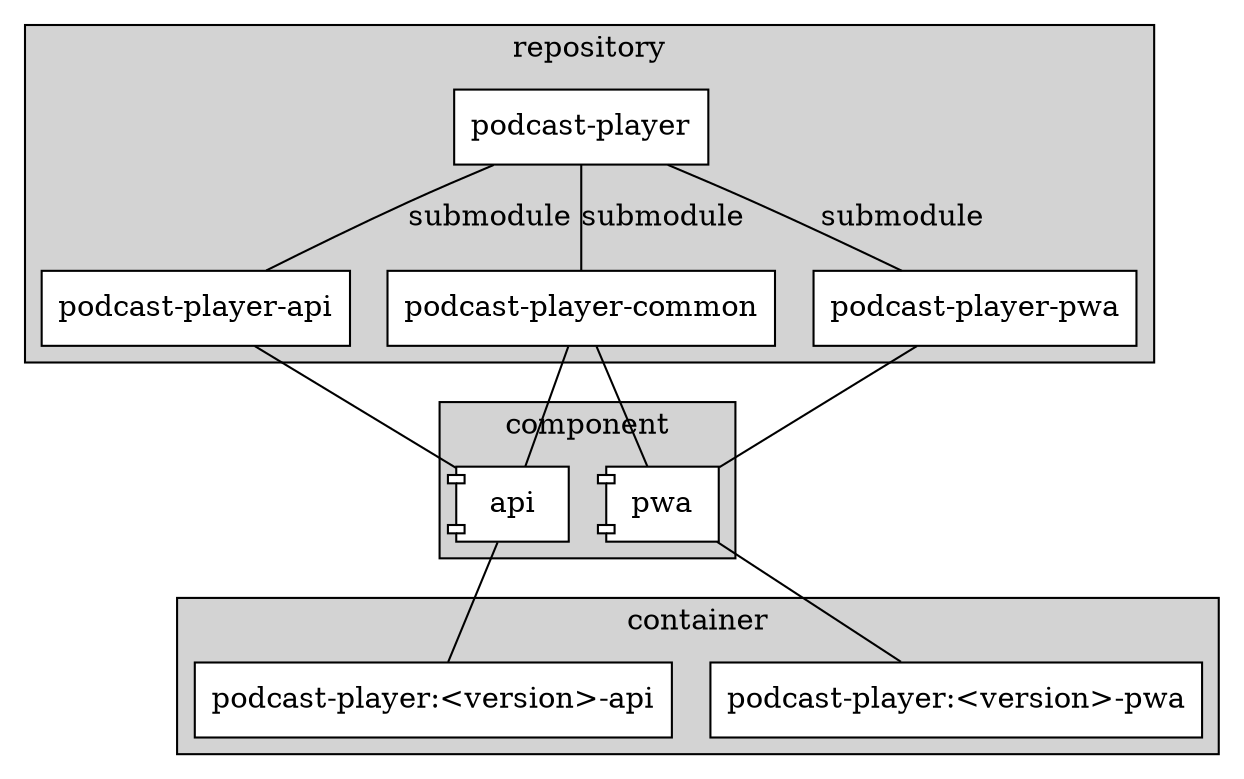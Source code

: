 graph {
  rankdir=tb;

  subgraph cluster_repository {
    label=repository;
    fillcolor=lightgrey;
    style=filled;
    node [style=filled, fillcolor=white, shape=box];

    podcast_player [label="podcast-player"];
    
    {
      rank=same;
      podcast_player_api [label="podcast-player-api"];
      podcast_player_common [label="podcast-player-common"];
      podcast_player_pwa [label="podcast-player-pwa"];
    }
  }

  subgraph cluster_component {
    label=component;
    rank=same;
    fillcolor=lightgrey;
    style=filled;
    node [shape=component, style=filled, fillcolor=white];
    api pwa
  }

  subgraph cluster_container {
    label=container;
    fillcolor=lightgrey;
    style=filled;
    node [shape=box, style=filled, fillcolor=white];
    api_cont [label="podcast-player:<version>-api"];
    pwa_cont [label="podcast-player:<version>-pwa"];
  }

  podcast_player -- {podcast_player_api, podcast_player_common, podcast_player_pwa} [label="submodule"];
  podcast_player_api -- api;
  podcast_player_common -- {api,pwa};
  podcast_player_pwa -- pwa;
  pwa -- pwa_cont;
  api -- api_cont;
}